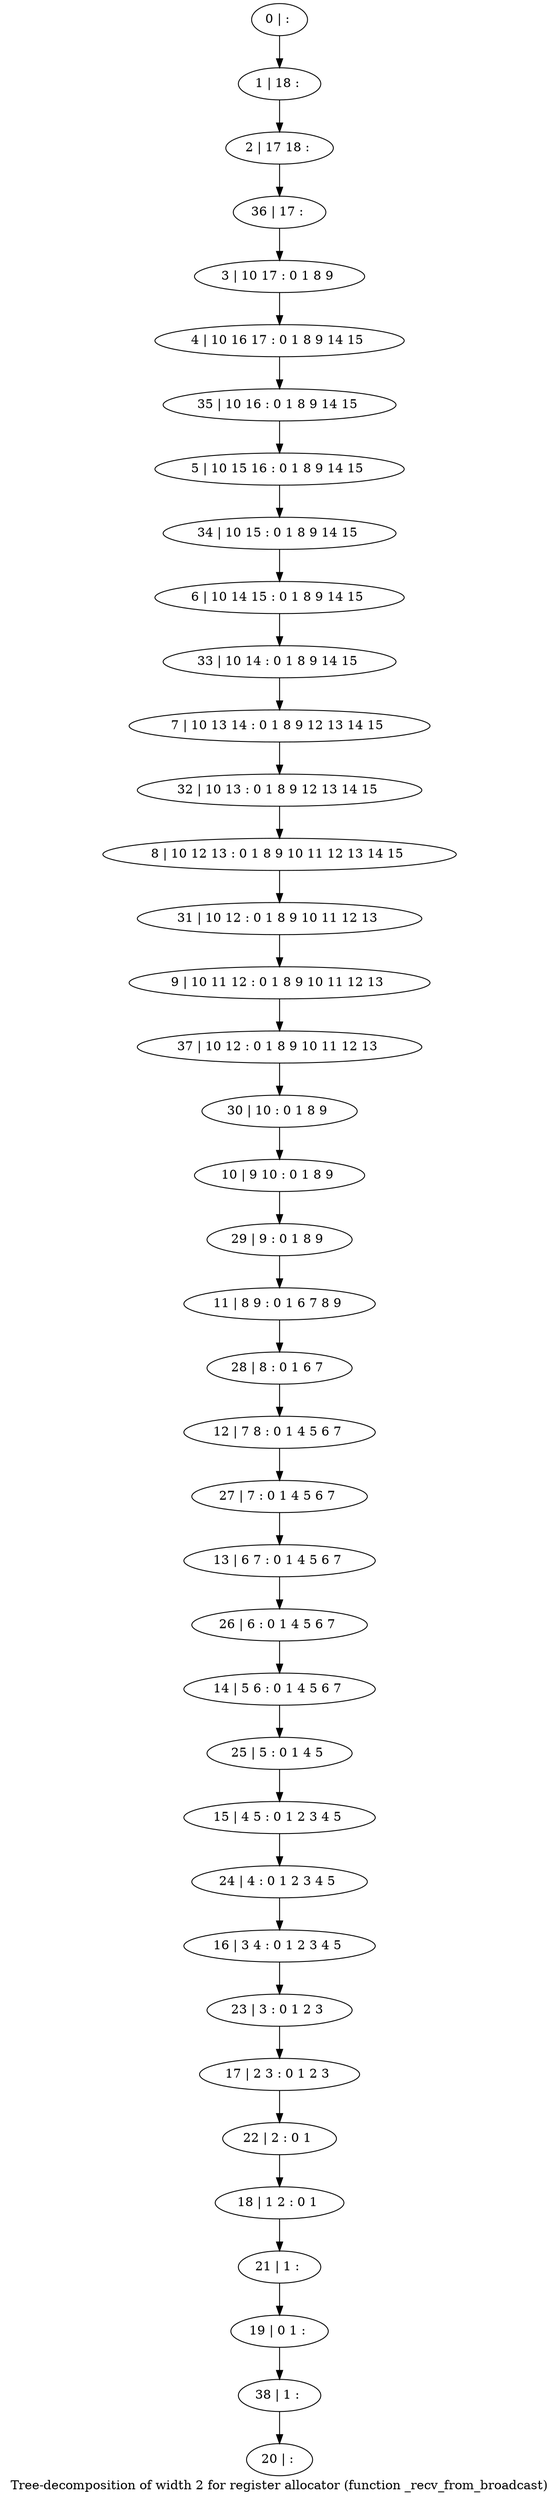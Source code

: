 digraph G {
graph [label="Tree-decomposition of width 2 for register allocator (function _recv_from_broadcast)"]
0[label="0 | : "];
1[label="1 | 18 : "];
2[label="2 | 17 18 : "];
3[label="3 | 10 17 : 0 1 8 9 "];
4[label="4 | 10 16 17 : 0 1 8 9 14 15 "];
5[label="5 | 10 15 16 : 0 1 8 9 14 15 "];
6[label="6 | 10 14 15 : 0 1 8 9 14 15 "];
7[label="7 | 10 13 14 : 0 1 8 9 12 13 14 15 "];
8[label="8 | 10 12 13 : 0 1 8 9 10 11 12 13 14 15 "];
9[label="9 | 10 11 12 : 0 1 8 9 10 11 12 13 "];
10[label="10 | 9 10 : 0 1 8 9 "];
11[label="11 | 8 9 : 0 1 6 7 8 9 "];
12[label="12 | 7 8 : 0 1 4 5 6 7 "];
13[label="13 | 6 7 : 0 1 4 5 6 7 "];
14[label="14 | 5 6 : 0 1 4 5 6 7 "];
15[label="15 | 4 5 : 0 1 2 3 4 5 "];
16[label="16 | 3 4 : 0 1 2 3 4 5 "];
17[label="17 | 2 3 : 0 1 2 3 "];
18[label="18 | 1 2 : 0 1 "];
19[label="19 | 0 1 : "];
20[label="20 | : "];
21[label="21 | 1 : "];
22[label="22 | 2 : 0 1 "];
23[label="23 | 3 : 0 1 2 3 "];
24[label="24 | 4 : 0 1 2 3 4 5 "];
25[label="25 | 5 : 0 1 4 5 "];
26[label="26 | 6 : 0 1 4 5 6 7 "];
27[label="27 | 7 : 0 1 4 5 6 7 "];
28[label="28 | 8 : 0 1 6 7 "];
29[label="29 | 9 : 0 1 8 9 "];
30[label="30 | 10 : 0 1 8 9 "];
31[label="31 | 10 12 : 0 1 8 9 10 11 12 13 "];
32[label="32 | 10 13 : 0 1 8 9 12 13 14 15 "];
33[label="33 | 10 14 : 0 1 8 9 14 15 "];
34[label="34 | 10 15 : 0 1 8 9 14 15 "];
35[label="35 | 10 16 : 0 1 8 9 14 15 "];
36[label="36 | 17 : "];
37[label="37 | 10 12 : 0 1 8 9 10 11 12 13 "];
38[label="38 | 1 : "];
0->1 ;
1->2 ;
3->4 ;
21->19 ;
18->21 ;
22->18 ;
17->22 ;
23->17 ;
16->23 ;
24->16 ;
15->24 ;
25->15 ;
14->25 ;
26->14 ;
13->26 ;
27->13 ;
12->27 ;
28->12 ;
11->28 ;
29->11 ;
10->29 ;
30->10 ;
31->9 ;
8->31 ;
32->8 ;
7->32 ;
33->7 ;
6->33 ;
34->6 ;
5->34 ;
35->5 ;
4->35 ;
36->3 ;
2->36 ;
37->30 ;
9->37 ;
38->20 ;
19->38 ;
}
